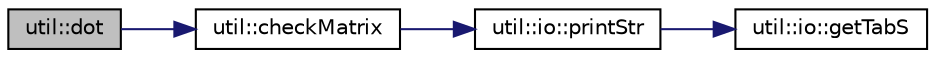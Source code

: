 digraph "util::dot"
{
  edge [fontname="Helvetica",fontsize="10",labelfontname="Helvetica",labelfontsize="10"];
  node [fontname="Helvetica",fontsize="10",shape=record];
  rankdir="LR";
  Node148 [label="util::dot",height=0.2,width=0.4,color="black", fillcolor="grey75", style="filled", fontcolor="black"];
  Node148 -> Node149 [color="midnightblue",fontsize="10",style="solid",fontname="Helvetica"];
  Node149 [label="util::checkMatrix",height=0.2,width=0.4,color="black", fillcolor="white", style="filled",URL="$namespaceutil.html#ae4a8ddcdd832032df5a6dfc33cd95db4",tooltip="Checks matrix. "];
  Node149 -> Node150 [color="midnightblue",fontsize="10",style="solid",fontname="Helvetica"];
  Node150 [label="util::io::printStr",height=0.2,width=0.4,color="black", fillcolor="white", style="filled",URL="$namespaceutil_1_1io.html#a1c93ac0c8a7bf4145a5358e205fa2d33",tooltip="Returns formatted string for output. "];
  Node150 -> Node151 [color="midnightblue",fontsize="10",style="solid",fontname="Helvetica"];
  Node151 [label="util::io::getTabS",height=0.2,width=0.4,color="black", fillcolor="white", style="filled",URL="$namespaceutil_1_1io.html#a38afb09a152cca4061850f4123bd3aeb",tooltip="Returns tab spaces of given size. "];
}
